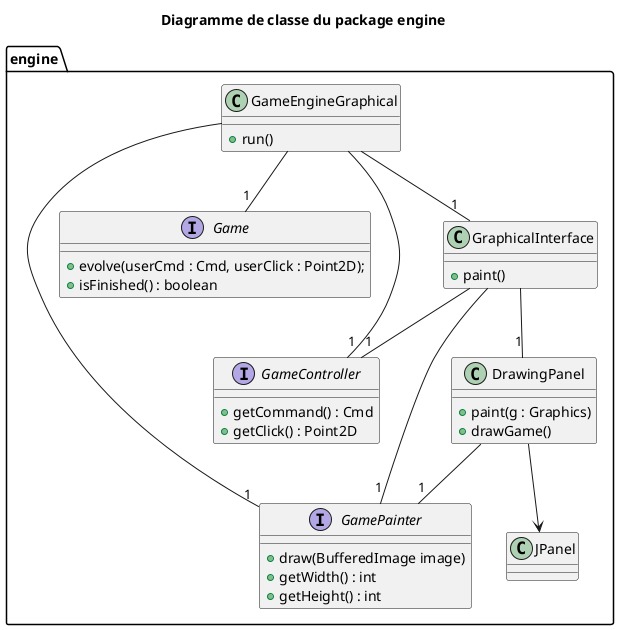 @startuml

title Moteur du jeux

title Diagramme de classe du package engine

package engine {

    class DrawingPanel {
        + paint(g : Graphics)
        + drawGame() 
    }
    DrawingPanel --> JPanel
    DrawingPanel --"1" GamePainter

    interface Game {
        + evolve(userCmd : Cmd, userClick : Point2D);
        + isFinished() : boolean
    }

    interface GameController {
        + getCommand() : Cmd
        + getClick() : Point2D
    }

    interface GamePainter {
        + draw(BufferedImage image)
        + getWidth() : int
	    + getHeight() : int
    }

    class GameEngineGraphical {
        + run()
    }
    GameEngineGraphical --"1" Game
    GameEngineGraphical --"1" GamePainter
    GameEngineGraphical --"1" GameController
    GameEngineGraphical --"1" GraphicalInterface

    class GraphicalInterface {
        + paint()
    }
    GraphicalInterface --"1" DrawingPanel
    GraphicalInterface --"1" GamePainter
    GraphicalInterface --"1" GameController   
}

@enduml